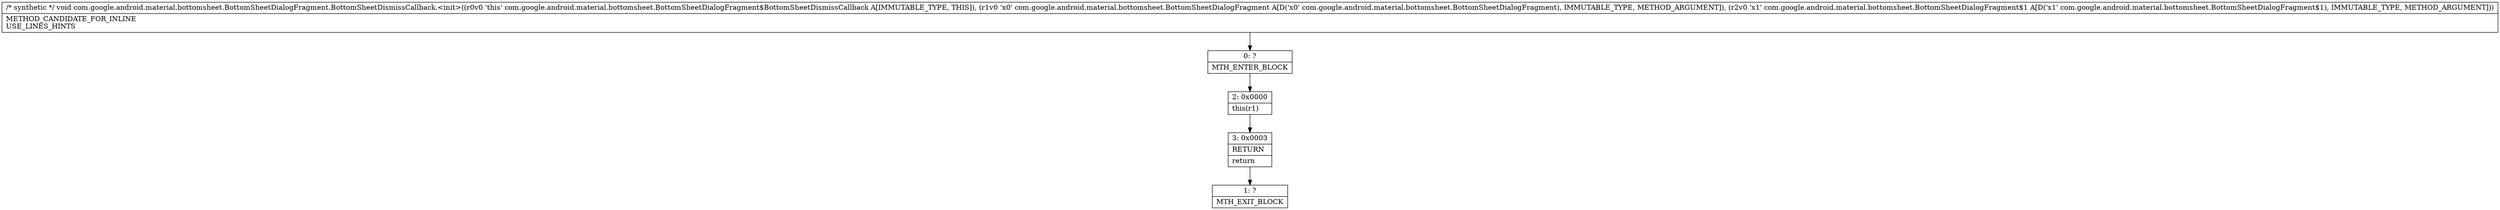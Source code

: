 digraph "CFG forcom.google.android.material.bottomsheet.BottomSheetDialogFragment.BottomSheetDismissCallback.\<init\>(Lcom\/google\/android\/material\/bottomsheet\/BottomSheetDialogFragment;Lcom\/google\/android\/material\/bottomsheet\/BottomSheetDialogFragment$1;)V" {
Node_0 [shape=record,label="{0\:\ ?|MTH_ENTER_BLOCK\l}"];
Node_2 [shape=record,label="{2\:\ 0x0000|this(r1)\l}"];
Node_3 [shape=record,label="{3\:\ 0x0003|RETURN\l|return\l}"];
Node_1 [shape=record,label="{1\:\ ?|MTH_EXIT_BLOCK\l}"];
MethodNode[shape=record,label="{\/* synthetic *\/ void com.google.android.material.bottomsheet.BottomSheetDialogFragment.BottomSheetDismissCallback.\<init\>((r0v0 'this' com.google.android.material.bottomsheet.BottomSheetDialogFragment$BottomSheetDismissCallback A[IMMUTABLE_TYPE, THIS]), (r1v0 'x0' com.google.android.material.bottomsheet.BottomSheetDialogFragment A[D('x0' com.google.android.material.bottomsheet.BottomSheetDialogFragment), IMMUTABLE_TYPE, METHOD_ARGUMENT]), (r2v0 'x1' com.google.android.material.bottomsheet.BottomSheetDialogFragment$1 A[D('x1' com.google.android.material.bottomsheet.BottomSheetDialogFragment$1), IMMUTABLE_TYPE, METHOD_ARGUMENT]))  | METHOD_CANDIDATE_FOR_INLINE\lUSE_LINES_HINTS\l}"];
MethodNode -> Node_0;Node_0 -> Node_2;
Node_2 -> Node_3;
Node_3 -> Node_1;
}

